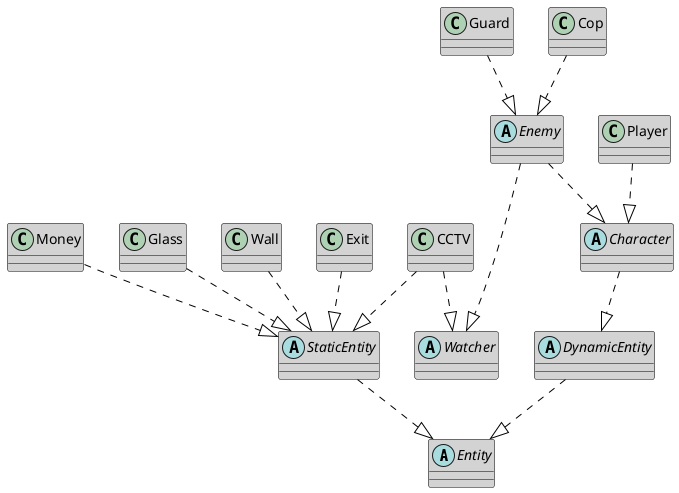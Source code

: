 @startuml gameObjects

skinparam shadowing false
'skinparam linetype polyline
'skinparam linetype ortho

skinparam class {
    ArrowColor black
    BorderColor black
    BackGroundColor lightgrey
}

skinparam package {
    ArrowColor black
    BorderColor black
    BackGroundColor white
}

    abstract "Entity" as entity {

    }

    together {
        abstract "StaticEntity" as statE {

        }

        abstract "DynamicEntity" as dynE {

        }

        abstract "Watcher" as viewer {

        }
    }

    class "Glass" as glass {

	}

    class "Wall" as wall {

	}

    class "CCTV" as cam {
	}

	class "Exit" as exit {

	}

	class "Money" as money {

	}

    abstract "Character" as charac {

	}

    class "Player" as player {

    }

    abstract "Enemy" as enemy {

	}

    class "Guard" as guard

    class "Cop" as cop

    statE ..|> entity
    dynE ..|> entity

    glass ..|> statE
    wall ..|> statE
    cam ..|> statE
	exit ..|> statE
	money ..|> statE

    charac ..|> dynE

    enemy ..|> charac

    guard ..|> enemy
    cop ..|> enemy
    player ..|> charac

	cam ..|> viewer
    enemy ..|> viewer

@enduml
